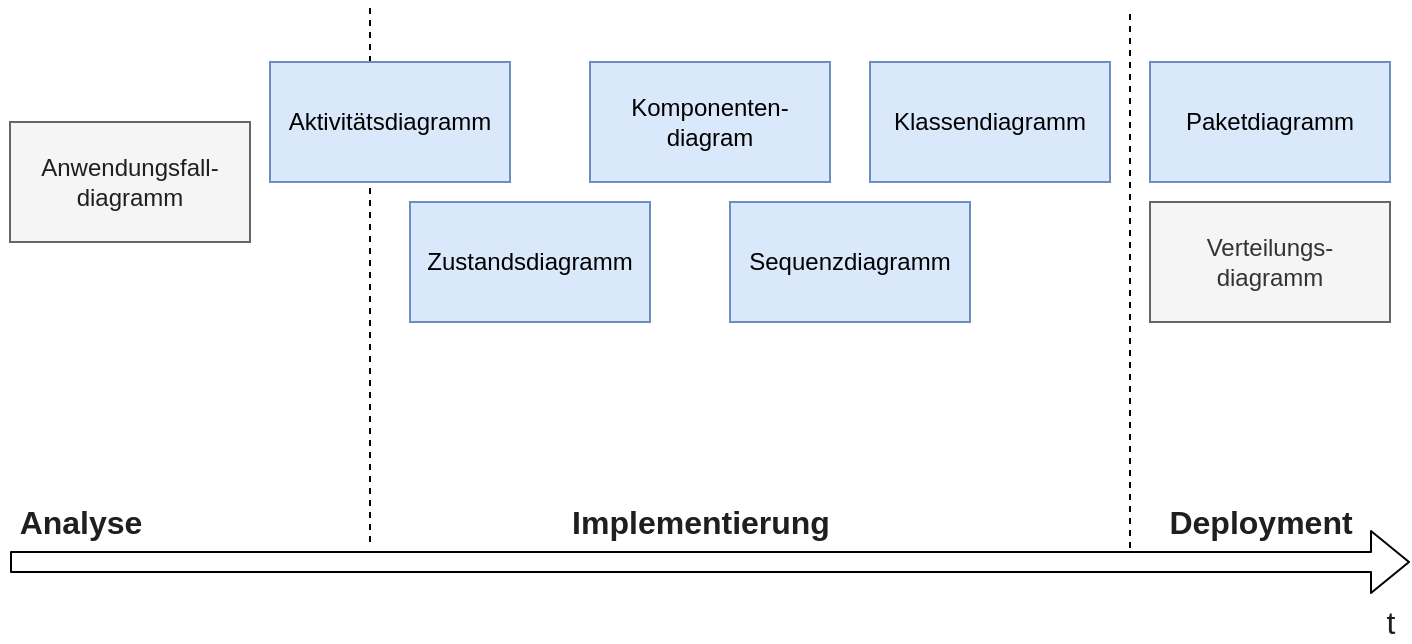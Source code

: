 <mxfile>
    <diagram id="oK2s--ZxtnQnjGWCnqFp" name="Zeitlicher Verlauf">
        <mxGraphModel dx="927" dy="2183" grid="1" gridSize="10" guides="1" tooltips="1" connect="1" arrows="1" fold="1" page="1" pageScale="1" pageWidth="827" pageHeight="1169" math="0" shadow="0">
            <root>
                <mxCell id="V4m2kflTYNnA3hyOW5T0-0"/>
                <mxCell id="V4m2kflTYNnA3hyOW5T0-1" parent="V4m2kflTYNnA3hyOW5T0-0"/>
                <mxCell id="26Z3dYhhnzs260NNOmqN-7" value="" style="endArrow=none;dashed=1;html=1;fontSize=16;fontColor=#1F1F1F;" edge="1" parent="V4m2kflTYNnA3hyOW5T0-1">
                    <mxGeometry width="50" height="50" relative="1" as="geometry">
                        <mxPoint x="220" y="-310" as="sourcePoint"/>
                        <mxPoint x="220" y="-580" as="targetPoint"/>
                    </mxGeometry>
                </mxCell>
                <mxCell id="V4m2kflTYNnA3hyOW5T0-2" value="Klassendiagramm" style="rounded=0;whiteSpace=wrap;html=1;fillColor=#dae8fc;strokeColor=#6c8ebf;" vertex="1" parent="V4m2kflTYNnA3hyOW5T0-1">
                    <mxGeometry x="470" y="-550" width="120" height="60" as="geometry"/>
                </mxCell>
                <mxCell id="V4m2kflTYNnA3hyOW5T0-3" value="Komponenten-diagram" style="rounded=0;whiteSpace=wrap;html=1;fillColor=#dae8fc;strokeColor=#6c8ebf;" vertex="1" parent="V4m2kflTYNnA3hyOW5T0-1">
                    <mxGeometry x="330" y="-550" width="120" height="60" as="geometry"/>
                </mxCell>
                <mxCell id="V4m2kflTYNnA3hyOW5T0-4" value="Verteilungs-&lt;br&gt;diagramm" style="rounded=0;whiteSpace=wrap;html=1;fillColor=#f5f5f5;strokeColor=#666666;fontColor=#333333;" vertex="1" parent="V4m2kflTYNnA3hyOW5T0-1">
                    <mxGeometry x="610" y="-480" width="120" height="60" as="geometry"/>
                </mxCell>
                <mxCell id="V4m2kflTYNnA3hyOW5T0-5" value="Paketdiagramm" style="rounded=0;whiteSpace=wrap;html=1;fillColor=#dae8fc;strokeColor=#6c8ebf;" vertex="1" parent="V4m2kflTYNnA3hyOW5T0-1">
                    <mxGeometry x="610" y="-550" width="120" height="60" as="geometry"/>
                </mxCell>
                <mxCell id="V4m2kflTYNnA3hyOW5T0-6" value="Aktivitätsdiagramm" style="rounded=0;whiteSpace=wrap;html=1;fillColor=#dae8fc;strokeColor=#6c8ebf;" vertex="1" parent="V4m2kflTYNnA3hyOW5T0-1">
                    <mxGeometry x="170" y="-550" width="120" height="60" as="geometry"/>
                </mxCell>
                <mxCell id="V4m2kflTYNnA3hyOW5T0-8" value="Zustandsdiagramm" style="rounded=0;whiteSpace=wrap;html=1;fillColor=#dae8fc;strokeColor=#6c8ebf;" vertex="1" parent="V4m2kflTYNnA3hyOW5T0-1">
                    <mxGeometry x="240" y="-480" width="120" height="60" as="geometry"/>
                </mxCell>
                <mxCell id="V4m2kflTYNnA3hyOW5T0-9" value="Sequenzdiagramm" style="rounded=0;whiteSpace=wrap;html=1;fillColor=#dae8fc;strokeColor=#6c8ebf;" vertex="1" parent="V4m2kflTYNnA3hyOW5T0-1">
                    <mxGeometry x="400" y="-480" width="120" height="60" as="geometry"/>
                </mxCell>
                <mxCell id="7RvYfIx7NkEfsWdBM8Fm-0" value="Anwendungsfall-&lt;br&gt;diagramm" style="rounded=0;whiteSpace=wrap;html=1;fillColor=#f5f5f5;strokeColor=#666666;fontColor=#1F1F1F;fontStyle=0" vertex="1" parent="V4m2kflTYNnA3hyOW5T0-1">
                    <mxGeometry x="40" y="-520" width="120" height="60" as="geometry"/>
                </mxCell>
                <mxCell id="26Z3dYhhnzs260NNOmqN-2" value="Analyse" style="text;html=1;align=center;verticalAlign=middle;resizable=0;points=[];autosize=1;strokeColor=none;fillColor=none;fontSize=16;fontColor=#1F1F1F;fontStyle=1" vertex="1" parent="V4m2kflTYNnA3hyOW5T0-1">
                    <mxGeometry x="35" y="-330" width="80" height="20" as="geometry"/>
                </mxCell>
                <mxCell id="26Z3dYhhnzs260NNOmqN-3" value="Implementierung" style="text;html=1;align=center;verticalAlign=middle;resizable=0;points=[];autosize=1;strokeColor=none;fillColor=none;fontSize=16;fontColor=#1F1F1F;fontStyle=1" vertex="1" parent="V4m2kflTYNnA3hyOW5T0-1">
                    <mxGeometry x="315" y="-330" width="140" height="20" as="geometry"/>
                </mxCell>
                <mxCell id="26Z3dYhhnzs260NNOmqN-4" value="Deployment" style="text;html=1;align=center;verticalAlign=middle;resizable=0;points=[];autosize=1;strokeColor=none;fillColor=none;fontSize=16;fontColor=#1F1F1F;fontStyle=1" vertex="1" parent="V4m2kflTYNnA3hyOW5T0-1">
                    <mxGeometry x="610" y="-330" width="110" height="20" as="geometry"/>
                </mxCell>
                <mxCell id="26Z3dYhhnzs260NNOmqN-5" value="" style="shape=flexArrow;endArrow=classic;html=1;fontSize=16;fontColor=#1F1F1F;" edge="1" parent="V4m2kflTYNnA3hyOW5T0-1">
                    <mxGeometry width="50" height="50" relative="1" as="geometry">
                        <mxPoint x="40" y="-300" as="sourcePoint"/>
                        <mxPoint x="740" y="-300" as="targetPoint"/>
                    </mxGeometry>
                </mxCell>
                <mxCell id="26Z3dYhhnzs260NNOmqN-6" value="t" style="text;html=1;align=center;verticalAlign=middle;resizable=0;points=[];autosize=1;strokeColor=none;fillColor=none;fontSize=16;fontColor=#1F1F1F;" vertex="1" parent="V4m2kflTYNnA3hyOW5T0-1">
                    <mxGeometry x="720" y="-280" width="20" height="20" as="geometry"/>
                </mxCell>
                <mxCell id="26Z3dYhhnzs260NNOmqN-8" value="" style="endArrow=none;dashed=1;html=1;fontSize=16;fontColor=#1F1F1F;" edge="1" parent="V4m2kflTYNnA3hyOW5T0-1">
                    <mxGeometry width="50" height="50" relative="1" as="geometry">
                        <mxPoint x="600" y="-307" as="sourcePoint"/>
                        <mxPoint x="600" y="-577" as="targetPoint"/>
                    </mxGeometry>
                </mxCell>
            </root>
        </mxGraphModel>
    </diagram>
    <diagram id="vmnilhg1T76PvCB8bLGA" name="Einschätzung">
        <mxGraphModel dx="1953" dy="2400" grid="1" gridSize="10" guides="1" tooltips="1" connect="1" arrows="1" fold="1" page="1" pageScale="1" pageWidth="827" pageHeight="1169" math="0" shadow="0">
            <root>
                <mxCell id="Kg0QifBjz9mCwjaQHdvI-0"/>
                <mxCell id="Kg0QifBjz9mCwjaQHdvI-1" parent="Kg0QifBjz9mCwjaQHdvI-0"/>
                <mxCell id="vc8LpukCnQgqT-q42Cnh-6" value="Klassendiagramm" style="rounded=0;whiteSpace=wrap;html=1;fillColor=#dae8fc;strokeColor=#6c8ebf;" vertex="1" parent="Kg0QifBjz9mCwjaQHdvI-1">
                    <mxGeometry x="670" y="-410" width="120" height="60" as="geometry"/>
                </mxCell>
                <mxCell id="vc8LpukCnQgqT-q42Cnh-8" value="Komponenten-diagram" style="rounded=0;whiteSpace=wrap;html=1;fillColor=#dae8fc;strokeColor=#6c8ebf;" vertex="1" parent="Kg0QifBjz9mCwjaQHdvI-1">
                    <mxGeometry x="560" y="-270" width="120" height="60" as="geometry"/>
                </mxCell>
                <mxCell id="vc8LpukCnQgqT-q42Cnh-10" value="Objektdiagram" style="rounded=0;whiteSpace=wrap;html=1;fillColor=#F2F8FC;strokeColor=#6c8ebf;" vertex="1" parent="Kg0QifBjz9mCwjaQHdvI-1">
                    <mxGeometry x="490" y="10" width="120" height="60" as="geometry"/>
                </mxCell>
                <mxCell id="vc8LpukCnQgqT-q42Cnh-12" value="Profildiagramm" style="rounded=0;whiteSpace=wrap;html=1;fillColor=#F2F8FC;strokeColor=#6c8ebf;" vertex="1" parent="Kg0QifBjz9mCwjaQHdvI-1">
                    <mxGeometry x="470" y="-60" width="120" height="60" as="geometry"/>
                </mxCell>
                <mxCell id="vc8LpukCnQgqT-q42Cnh-14" value="Kompositions-strukturdiagramm" style="rounded=0;whiteSpace=wrap;html=1;fillColor=#F2F8FC;strokeColor=#6c8ebf;" vertex="1" parent="Kg0QifBjz9mCwjaQHdvI-1">
                    <mxGeometry x="340" y="10" width="120" height="60" as="geometry"/>
                </mxCell>
                <mxCell id="vc8LpukCnQgqT-q42Cnh-16" value="Verteilungs-&lt;br&gt;diagramm" style="rounded=0;whiteSpace=wrap;html=1;fillColor=#dae8fc;strokeColor=#6c8ebf;" vertex="1" parent="Kg0QifBjz9mCwjaQHdvI-1">
                    <mxGeometry x="390" y="-130" width="120" height="60" as="geometry"/>
                </mxCell>
                <mxCell id="vc8LpukCnQgqT-q42Cnh-18" value="Paketdiagramm" style="rounded=0;whiteSpace=wrap;html=1;fillColor=#dae8fc;strokeColor=#6c8ebf;" vertex="1" parent="Kg0QifBjz9mCwjaQHdvI-1">
                    <mxGeometry x="580" y="-110" width="120" height="60" as="geometry"/>
                </mxCell>
                <mxCell id="vc8LpukCnQgqT-q42Cnh-20" value="Aktivitätsdiagramm" style="rounded=0;whiteSpace=wrap;html=1;fillColor=#dae8fc;strokeColor=#6c8ebf;" vertex="1" parent="Kg0QifBjz9mCwjaQHdvI-1">
                    <mxGeometry x="230" y="-310" width="120" height="60" as="geometry"/>
                </mxCell>
                <mxCell id="vc8LpukCnQgqT-q42Cnh-22" value="Anwendungsfall-&lt;br&gt;diagramm" style="rounded=0;whiteSpace=wrap;html=1;fillColor=#dae8fc;strokeColor=#6c8ebf;" vertex="1" parent="Kg0QifBjz9mCwjaQHdvI-1">
                    <mxGeometry x="70" y="-280" width="120" height="60" as="geometry"/>
                </mxCell>
                <mxCell id="vc8LpukCnQgqT-q42Cnh-24" value="Zustandsdiagramm" style="rounded=0;whiteSpace=wrap;html=1;fillColor=#dae8fc;strokeColor=#6c8ebf;" vertex="1" parent="Kg0QifBjz9mCwjaQHdvI-1">
                    <mxGeometry x="250" y="-240" width="120" height="60" as="geometry"/>
                </mxCell>
                <mxCell id="vc8LpukCnQgqT-q42Cnh-28" value="Sequenzdiagramm" style="rounded=0;whiteSpace=wrap;html=1;fillColor=#dae8fc;strokeColor=#6c8ebf;" vertex="1" parent="Kg0QifBjz9mCwjaQHdvI-1">
                    <mxGeometry x="620" y="-340" width="120" height="60" as="geometry"/>
                </mxCell>
                <mxCell id="vc8LpukCnQgqT-q42Cnh-30" value="Kommunikations-diagramm" style="rounded=0;whiteSpace=wrap;html=1;fillColor=#F2F8FC;strokeColor=#6c8ebf;" vertex="1" parent="Kg0QifBjz9mCwjaQHdvI-1">
                    <mxGeometry x="240" y="-30" width="120" height="60" as="geometry"/>
                </mxCell>
                <mxCell id="vc8LpukCnQgqT-q42Cnh-32" value="Interaktions- übersichtsdiagramm" style="rounded=0;whiteSpace=wrap;html=1;fillColor=#F2F8FC;strokeColor=#6c8ebf;" vertex="1" parent="Kg0QifBjz9mCwjaQHdvI-1">
                    <mxGeometry x="590" y="-20" width="120" height="60" as="geometry"/>
                </mxCell>
                <mxCell id="vc8LpukCnQgqT-q42Cnh-34" value="Zeitverlaufs- diagramm" style="rounded=0;whiteSpace=wrap;html=1;fillColor=#F2F8FC;strokeColor=#6c8ebf;" vertex="1" parent="Kg0QifBjz9mCwjaQHdvI-1">
                    <mxGeometry x="340" y="-60" width="120" height="60" as="geometry"/>
                </mxCell>
                <mxCell id="vc8LpukCnQgqT-q42Cnh-77" value="&lt;font style=&quot;font-size: 16px&quot;&gt;eher fachlich&lt;br&gt;detailiert&lt;/font&gt;" style="text;html=1;align=center;verticalAlign=middle;resizable=0;points=[];autosize=1;strokeColor=none;fillColor=none;fontStyle=1" vertex="1" parent="Kg0QifBjz9mCwjaQHdvI-1">
                    <mxGeometry x="30" y="100" width="110" height="40" as="geometry"/>
                </mxCell>
                <mxCell id="vc8LpukCnQgqT-q42Cnh-79" value="" style="shape=flexArrow;endArrow=classic;startArrow=none;html=1;startFill=0;" edge="1" parent="Kg0QifBjz9mCwjaQHdvI-1">
                    <mxGeometry width="100" height="100" relative="1" as="geometry">
                        <mxPoint x="40" y="80" as="sourcePoint"/>
                        <mxPoint x="790" y="80" as="targetPoint"/>
                    </mxGeometry>
                </mxCell>
                <mxCell id="vc8LpukCnQgqT-q42Cnh-80" value="eher technisch&lt;br style=&quot;font-size: 16px;&quot;&gt;detailiert" style="text;html=1;align=center;verticalAlign=middle;resizable=0;points=[];autosize=1;strokeColor=none;fillColor=none;fontStyle=1;fontSize=16;" vertex="1" parent="Kg0QifBjz9mCwjaQHdvI-1">
                    <mxGeometry x="670" y="100" width="130" height="40" as="geometry"/>
                </mxCell>
                <mxCell id="vc8LpukCnQgqT-q42Cnh-81" value="eher abstrakt" style="text;html=1;align=center;verticalAlign=middle;resizable=0;points=[];autosize=1;strokeColor=none;fillColor=none;fontStyle=1;fontSize=16;" vertex="1" parent="Kg0QifBjz9mCwjaQHdvI-1">
                    <mxGeometry x="380" y="100" width="120" height="20" as="geometry"/>
                </mxCell>
                <mxCell id="vc8LpukCnQgqT-q42Cnh-83" value="" style="shape=flexArrow;endArrow=classic;html=1;" edge="1" parent="Kg0QifBjz9mCwjaQHdvI-1">
                    <mxGeometry width="50" height="50" relative="1" as="geometry">
                        <mxPoint x="46" y="84" as="sourcePoint"/>
                        <mxPoint x="45" y="-416" as="targetPoint"/>
                    </mxGeometry>
                </mxCell>
                <mxCell id="vc8LpukCnQgqT-q42Cnh-84" value="Verbreitung" style="text;html=1;align=center;verticalAlign=middle;resizable=0;points=[];autosize=1;strokeColor=none;fillColor=none;fontStyle=1;fontSize=16;" vertex="1" parent="Kg0QifBjz9mCwjaQHdvI-1">
                    <mxGeometry x="-70" y="-420" width="100" height="20" as="geometry"/>
                </mxCell>
            </root>
        </mxGraphModel>
    </diagram>
    <diagram id="A6yR_m7wX7jDPvHPPiPZ" name="Typen">
        <mxGraphModel dx="927" dy="1014" grid="1" gridSize="10" guides="1" tooltips="1" connect="1" arrows="1" fold="1" page="1" pageScale="1" pageWidth="827" pageHeight="1169" math="0" shadow="0">
            <root>
                <mxCell id="0"/>
                <mxCell id="1" parent="0"/>
                <mxCell id="9SZ63xZvTEQdBji2WZCe-1" value="Diagramm" style="rounded=0;whiteSpace=wrap;html=1;fillColor=#7EA6E0;strokeColor=#10739e;fontColor=#FFFFFF;" parent="1" vertex="1">
                    <mxGeometry x="450" y="40" width="120" height="60" as="geometry"/>
                </mxCell>
                <mxCell id="9SZ63xZvTEQdBji2WZCe-5" style="edgeStyle=orthogonalEdgeStyle;rounded=0;orthogonalLoop=1;jettySize=auto;html=1;entryX=0;entryY=0.5;entryDx=0;entryDy=0;exitX=0.5;exitY=0;exitDx=0;exitDy=0;endArrow=block;endFill=0;" parent="1" source="9SZ63xZvTEQdBji2WZCe-2" target="9SZ63xZvTEQdBji2WZCe-1" edge="1">
                    <mxGeometry relative="1" as="geometry"/>
                </mxCell>
                <mxCell id="9SZ63xZvTEQdBji2WZCe-2" value="Strukturdiagramm" style="rounded=0;whiteSpace=wrap;html=1;fillColor=#8AB5F5;strokeColor=#0e8088;fontColor=#F5F5F5;" parent="1" vertex="1">
                    <mxGeometry x="200" y="120" width="120" height="60" as="geometry"/>
                </mxCell>
                <mxCell id="9SZ63xZvTEQdBji2WZCe-4" style="edgeStyle=orthogonalEdgeStyle;rounded=0;orthogonalLoop=1;jettySize=auto;html=1;entryX=1;entryY=0.5;entryDx=0;entryDy=0;exitX=0.5;exitY=0;exitDx=0;exitDy=0;endArrow=block;endFill=0;" parent="1" source="9SZ63xZvTEQdBji2WZCe-3" target="9SZ63xZvTEQdBji2WZCe-1" edge="1">
                    <mxGeometry relative="1" as="geometry"/>
                </mxCell>
                <mxCell id="9SZ63xZvTEQdBji2WZCe-3" value="Verhaltensdiagramm" style="rounded=0;whiteSpace=wrap;html=1;fillColor=#8AB5F5;strokeColor=#0e8088;fontColor=#FFFFFF;" parent="1" vertex="1">
                    <mxGeometry x="700" y="120" width="120" height="60" as="geometry"/>
                </mxCell>
                <mxCell id="9SZ63xZvTEQdBji2WZCe-16" style="edgeStyle=orthogonalEdgeStyle;rounded=0;orthogonalLoop=1;jettySize=auto;html=1;entryX=0;entryY=0.5;entryDx=0;entryDy=0;fontColor=#A6A6A6;endArrow=block;endFill=0;" parent="1" source="9SZ63xZvTEQdBji2WZCe-6" target="9SZ63xZvTEQdBji2WZCe-2" edge="1">
                    <mxGeometry relative="1" as="geometry">
                        <Array as="points">
                            <mxPoint x="100" y="150"/>
                        </Array>
                    </mxGeometry>
                </mxCell>
                <mxCell id="9SZ63xZvTEQdBji2WZCe-6" value="Klassendiagramm" style="rounded=0;whiteSpace=wrap;html=1;fillColor=#dae8fc;strokeColor=#6c8ebf;" parent="1" vertex="1">
                    <mxGeometry x="40" y="240" width="120" height="60" as="geometry"/>
                </mxCell>
                <mxCell id="9SZ63xZvTEQdBji2WZCe-17" style="edgeStyle=orthogonalEdgeStyle;rounded=0;orthogonalLoop=1;jettySize=auto;html=1;entryX=0.5;entryY=1;entryDx=0;entryDy=0;fontColor=#A6A6A6;endArrow=block;endFill=0;" parent="1" source="9SZ63xZvTEQdBji2WZCe-7" target="9SZ63xZvTEQdBji2WZCe-2" edge="1">
                    <mxGeometry relative="1" as="geometry"/>
                </mxCell>
                <mxCell id="9SZ63xZvTEQdBji2WZCe-7" value="Komponenten-diagram" style="rounded=0;whiteSpace=wrap;html=1;fillColor=#dae8fc;strokeColor=#6c8ebf;" parent="1" vertex="1">
                    <mxGeometry x="200" y="240" width="120" height="60" as="geometry"/>
                </mxCell>
                <mxCell id="9SZ63xZvTEQdBji2WZCe-21" style="edgeStyle=orthogonalEdgeStyle;rounded=0;orthogonalLoop=1;jettySize=auto;html=1;entryX=1;entryY=0.5;entryDx=0;entryDy=0;dashed=1;fontColor=#A6A6A6;endArrow=block;endFill=0;" parent="1" source="9SZ63xZvTEQdBji2WZCe-8" target="9SZ63xZvTEQdBji2WZCe-2" edge="1">
                    <mxGeometry relative="1" as="geometry">
                        <Array as="points">
                            <mxPoint x="500" y="150"/>
                        </Array>
                    </mxGeometry>
                </mxCell>
                <mxCell id="9SZ63xZvTEQdBji2WZCe-8" value="Objektdiagram" style="rounded=0;whiteSpace=wrap;html=1;fillColor=#f5f5f5;strokeColor=#666666;fontColor=#A6A6A6;" parent="1" vertex="1">
                    <mxGeometry x="360" y="420" width="120" height="60" as="geometry"/>
                </mxCell>
                <mxCell id="9SZ63xZvTEQdBji2WZCe-14" style="edgeStyle=orthogonalEdgeStyle;rounded=0;orthogonalLoop=1;jettySize=auto;html=1;entryX=0;entryY=0.5;entryDx=0;entryDy=0;fontColor=#A6A6A6;endArrow=block;endFill=0;dashed=1;" parent="1" source="9SZ63xZvTEQdBji2WZCe-9" target="9SZ63xZvTEQdBji2WZCe-2" edge="1">
                    <mxGeometry relative="1" as="geometry">
                        <Array as="points">
                            <mxPoint x="20" y="150"/>
                        </Array>
                    </mxGeometry>
                </mxCell>
                <mxCell id="9SZ63xZvTEQdBji2WZCe-9" value="Profildiagramm" style="rounded=0;whiteSpace=wrap;html=1;fillColor=#f5f5f5;strokeColor=#666666;fontColor=#A6A6A6;" parent="1" vertex="1">
                    <mxGeometry x="40" y="420" width="120" height="60" as="geometry"/>
                </mxCell>
                <mxCell id="9SZ63xZvTEQdBji2WZCe-20" style="edgeStyle=orthogonalEdgeStyle;rounded=0;orthogonalLoop=1;jettySize=auto;html=1;dashed=1;fontColor=#A6A6A6;endArrow=block;endFill=0;" parent="1" source="9SZ63xZvTEQdBji2WZCe-10" target="9SZ63xZvTEQdBji2WZCe-2" edge="1">
                    <mxGeometry relative="1" as="geometry">
                        <Array as="points">
                            <mxPoint x="180" y="200"/>
                            <mxPoint x="260" y="200"/>
                        </Array>
                    </mxGeometry>
                </mxCell>
                <mxCell id="9SZ63xZvTEQdBji2WZCe-10" value="Kompositions-strukturdiagramm" style="rounded=0;whiteSpace=wrap;html=1;fillColor=#f5f5f5;strokeColor=#666666;fontColor=#A6A6A6;" parent="1" vertex="1">
                    <mxGeometry x="120" y="320" width="120" height="60" as="geometry"/>
                </mxCell>
                <mxCell id="9SZ63xZvTEQdBji2WZCe-19" style="edgeStyle=orthogonalEdgeStyle;rounded=0;orthogonalLoop=1;jettySize=auto;html=1;fontColor=#A6A6A6;endArrow=block;endFill=0;dashed=1;" parent="1" source="9SZ63xZvTEQdBji2WZCe-11" target="9SZ63xZvTEQdBji2WZCe-2" edge="1">
                    <mxGeometry relative="1" as="geometry">
                        <Array as="points">
                            <mxPoint x="340" y="200"/>
                            <mxPoint x="260" y="200"/>
                        </Array>
                    </mxGeometry>
                </mxCell>
                <mxCell id="9SZ63xZvTEQdBji2WZCe-11" value="Verteilungs-&lt;br&gt;diagramm" style="rounded=0;whiteSpace=wrap;html=1;fillColor=#f5f5f5;strokeColor=#666666;fontColor=#A6A6A6;" parent="1" vertex="1">
                    <mxGeometry x="280" y="320" width="120" height="60" as="geometry"/>
                </mxCell>
                <mxCell id="9SZ63xZvTEQdBji2WZCe-18" style="edgeStyle=orthogonalEdgeStyle;rounded=0;orthogonalLoop=1;jettySize=auto;html=1;entryX=1;entryY=0.5;entryDx=0;entryDy=0;fontColor=#A6A6A6;endArrow=block;endFill=0;" parent="1" source="9SZ63xZvTEQdBji2WZCe-12" target="9SZ63xZvTEQdBji2WZCe-2" edge="1">
                    <mxGeometry relative="1" as="geometry">
                        <Array as="points">
                            <mxPoint x="420" y="150"/>
                        </Array>
                    </mxGeometry>
                </mxCell>
                <mxCell id="9SZ63xZvTEQdBji2WZCe-12" value="Paketdiagramm" style="rounded=0;whiteSpace=wrap;html=1;fillColor=#dae8fc;strokeColor=#6c8ebf;" parent="1" vertex="1">
                    <mxGeometry x="360" y="240" width="120" height="60" as="geometry"/>
                </mxCell>
                <mxCell id="9SZ63xZvTEQdBji2WZCe-31" style="edgeStyle=orthogonalEdgeStyle;rounded=0;orthogonalLoop=1;jettySize=auto;html=1;entryX=0.5;entryY=1;entryDx=0;entryDy=0;fontColor=#A6A6A6;endArrow=block;endFill=0;" parent="1" source="9SZ63xZvTEQdBji2WZCe-22" target="9SZ63xZvTEQdBji2WZCe-3" edge="1">
                    <mxGeometry relative="1" as="geometry"/>
                </mxCell>
                <mxCell id="9SZ63xZvTEQdBji2WZCe-22" value="Aktivitätsdiagramm" style="rounded=0;whiteSpace=wrap;html=1;fillColor=#dae8fc;strokeColor=#6c8ebf;" parent="1" vertex="1">
                    <mxGeometry x="590" y="230" width="120" height="60" as="geometry"/>
                </mxCell>
                <mxCell id="9SZ63xZvTEQdBji2WZCe-32" style="edgeStyle=orthogonalEdgeStyle;rounded=0;orthogonalLoop=1;jettySize=auto;html=1;fontColor=#A6A6A6;endArrow=block;endFill=0;dashed=1;" parent="1" source="9SZ63xZvTEQdBji2WZCe-23" target="9SZ63xZvTEQdBji2WZCe-3" edge="1">
                    <mxGeometry relative="1" as="geometry"/>
                </mxCell>
                <mxCell id="9SZ63xZvTEQdBji2WZCe-23" value="Anwendungsfall-&lt;br&gt;diagramm" style="rounded=0;whiteSpace=wrap;html=1;fillColor=#f5f5f5;strokeColor=#666666;fontColor=#A6A6A6;" parent="1" vertex="1">
                    <mxGeometry x="800" y="230" width="120" height="60" as="geometry"/>
                </mxCell>
                <mxCell id="9SZ63xZvTEQdBji2WZCe-33" style="edgeStyle=orthogonalEdgeStyle;rounded=0;orthogonalLoop=1;jettySize=auto;html=1;dashed=1;fontColor=#A6A6A6;endArrow=block;endFill=0;" parent="1" source="9SZ63xZvTEQdBji2WZCe-24" target="9SZ63xZvTEQdBji2WZCe-3" edge="1">
                    <mxGeometry relative="1" as="geometry">
                        <Array as="points">
                            <mxPoint x="760" y="350"/>
                        </Array>
                    </mxGeometry>
                </mxCell>
                <mxCell id="9SZ63xZvTEQdBji2WZCe-24" value="Zustandsdiagramm" style="rounded=0;whiteSpace=wrap;html=1;fillColor=#f5f5f5;strokeColor=#666666;fontColor=#A6A6A6;" parent="1" vertex="1">
                    <mxGeometry x="800" y="320" width="120" height="60" as="geometry"/>
                </mxCell>
                <mxCell id="9SZ63xZvTEQdBji2WZCe-34" style="edgeStyle=orthogonalEdgeStyle;rounded=0;orthogonalLoop=1;jettySize=auto;html=1;dashed=1;fontColor=#A6A6A6;endArrow=block;endFill=0;" parent="1" source="9SZ63xZvTEQdBji2WZCe-25" edge="1">
                    <mxGeometry relative="1" as="geometry">
                        <mxPoint x="760" y="180" as="targetPoint"/>
                    </mxGeometry>
                </mxCell>
                <mxCell id="9SZ63xZvTEQdBji2WZCe-25" value="Interaktions-diagramm" style="rounded=0;whiteSpace=wrap;html=1;fillColor=#f5f5f5;strokeColor=#666666;fontColor=#A6A6A6;" parent="1" vertex="1">
                    <mxGeometry x="600" y="320" width="120" height="60" as="geometry"/>
                </mxCell>
                <mxCell id="9SZ63xZvTEQdBji2WZCe-30" style="edgeStyle=orthogonalEdgeStyle;rounded=0;orthogonalLoop=1;jettySize=auto;html=1;entryX=0.5;entryY=1;entryDx=0;entryDy=0;fontColor=#A6A6A6;endArrow=block;endFill=0;" parent="1" source="9SZ63xZvTEQdBji2WZCe-26" target="9SZ63xZvTEQdBji2WZCe-25" edge="1">
                    <mxGeometry relative="1" as="geometry"/>
                </mxCell>
                <mxCell id="9SZ63xZvTEQdBji2WZCe-26" value="Sequenzdiagramm" style="rounded=0;whiteSpace=wrap;html=1;fillColor=#dae8fc;strokeColor=#6c8ebf;" parent="1" vertex="1">
                    <mxGeometry x="520" y="420" width="120" height="60" as="geometry"/>
                </mxCell>
                <mxCell id="9SZ63xZvTEQdBji2WZCe-37" style="edgeStyle=orthogonalEdgeStyle;rounded=0;orthogonalLoop=1;jettySize=auto;html=1;dashed=1;fontColor=#A6A6A6;endArrow=block;endFill=0;" parent="1" source="9SZ63xZvTEQdBji2WZCe-27" target="9SZ63xZvTEQdBji2WZCe-25" edge="1">
                    <mxGeometry relative="1" as="geometry">
                        <Array as="points">
                            <mxPoint x="660" y="540"/>
                        </Array>
                    </mxGeometry>
                </mxCell>
                <mxCell id="9SZ63xZvTEQdBji2WZCe-27" value="Kommunikations-diagramm" style="rounded=0;whiteSpace=wrap;html=1;fillColor=#f5f5f5;strokeColor=#666666;fontColor=#A6A6A6;" parent="1" vertex="1">
                    <mxGeometry x="520" y="510" width="120" height="60" as="geometry"/>
                </mxCell>
                <mxCell id="9SZ63xZvTEQdBji2WZCe-35" style="edgeStyle=orthogonalEdgeStyle;rounded=0;orthogonalLoop=1;jettySize=auto;html=1;dashed=1;fontColor=#A6A6A6;endArrow=block;endFill=0;" parent="1" source="9SZ63xZvTEQdBji2WZCe-28" edge="1">
                    <mxGeometry relative="1" as="geometry">
                        <mxPoint x="660" y="380" as="targetPoint"/>
                    </mxGeometry>
                </mxCell>
                <mxCell id="9SZ63xZvTEQdBji2WZCe-28" value="Interaktions- übersichtsdiagramm" style="rounded=0;whiteSpace=wrap;html=1;fillColor=#f5f5f5;strokeColor=#666666;fontColor=#A6A6A6;" parent="1" vertex="1">
                    <mxGeometry x="680" y="420" width="120" height="60" as="geometry"/>
                </mxCell>
                <mxCell id="9SZ63xZvTEQdBji2WZCe-36" style="edgeStyle=orthogonalEdgeStyle;rounded=0;orthogonalLoop=1;jettySize=auto;html=1;dashed=1;fontColor=#A6A6A6;endArrow=block;endFill=0;" parent="1" source="9SZ63xZvTEQdBji2WZCe-29" edge="1">
                    <mxGeometry relative="1" as="geometry">
                        <mxPoint x="660" y="380" as="targetPoint"/>
                    </mxGeometry>
                </mxCell>
                <mxCell id="9SZ63xZvTEQdBji2WZCe-29" value="Zeitverlaufs- diagramm" style="rounded=0;whiteSpace=wrap;html=1;fillColor=#f5f5f5;strokeColor=#666666;fontColor=#A6A6A6;" parent="1" vertex="1">
                    <mxGeometry x="680" y="510" width="120" height="60" as="geometry"/>
                </mxCell>
                <mxCell id="9SZ63xZvTEQdBji2WZCe-38" value="Nicht Teil der &lt;br&gt;UMLite" style="rounded=0;whiteSpace=wrap;html=1;fillColor=#f5f5f5;strokeColor=#666666;fontColor=#A6A6A6;" vertex="1" parent="1">
                    <mxGeometry x="40" y="560" width="120" height="60" as="geometry"/>
                </mxCell>
                <mxCell id="9SZ63xZvTEQdBji2WZCe-39" value="Legende" style="text;html=1;align=center;verticalAlign=middle;resizable=0;points=[];autosize=1;strokeColor=none;fillColor=none;fontColor=#1F1F1F;fontSize=16;fontStyle=1" vertex="1" parent="1">
                    <mxGeometry x="40" y="530" width="80" height="20" as="geometry"/>
                </mxCell>
                <mxCell id="9SZ63xZvTEQdBji2WZCe-40" value="Teil der UMLite" style="rounded=0;whiteSpace=wrap;html=1;fillColor=#dae8fc;strokeColor=#6c8ebf;" vertex="1" parent="1">
                    <mxGeometry x="40" y="630" width="120" height="60" as="geometry"/>
                </mxCell>
            </root>
        </mxGraphModel>
    </diagram>
</mxfile>